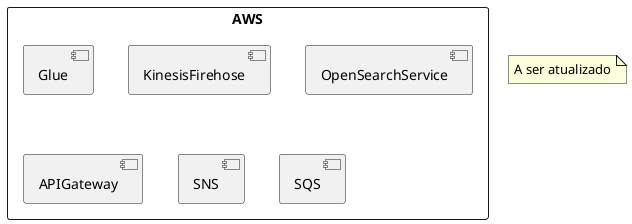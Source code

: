 @startuml Componentes AWS usados no Digio

note "A ser atualizado" as trabalhoIncompleto

rectangle AWS as AWS {
    component Glue
    component KinesisFirehose
    component OpenSearchService
    component APIGateway
    component SNS
    component SQS
}

@enduml